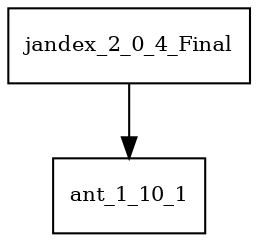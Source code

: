 digraph jandex_2_0_4_Final_dependencies {
  node [shape = box, fontsize=10.0];
  jandex_2_0_4_Final -> ant_1_10_1;
}
